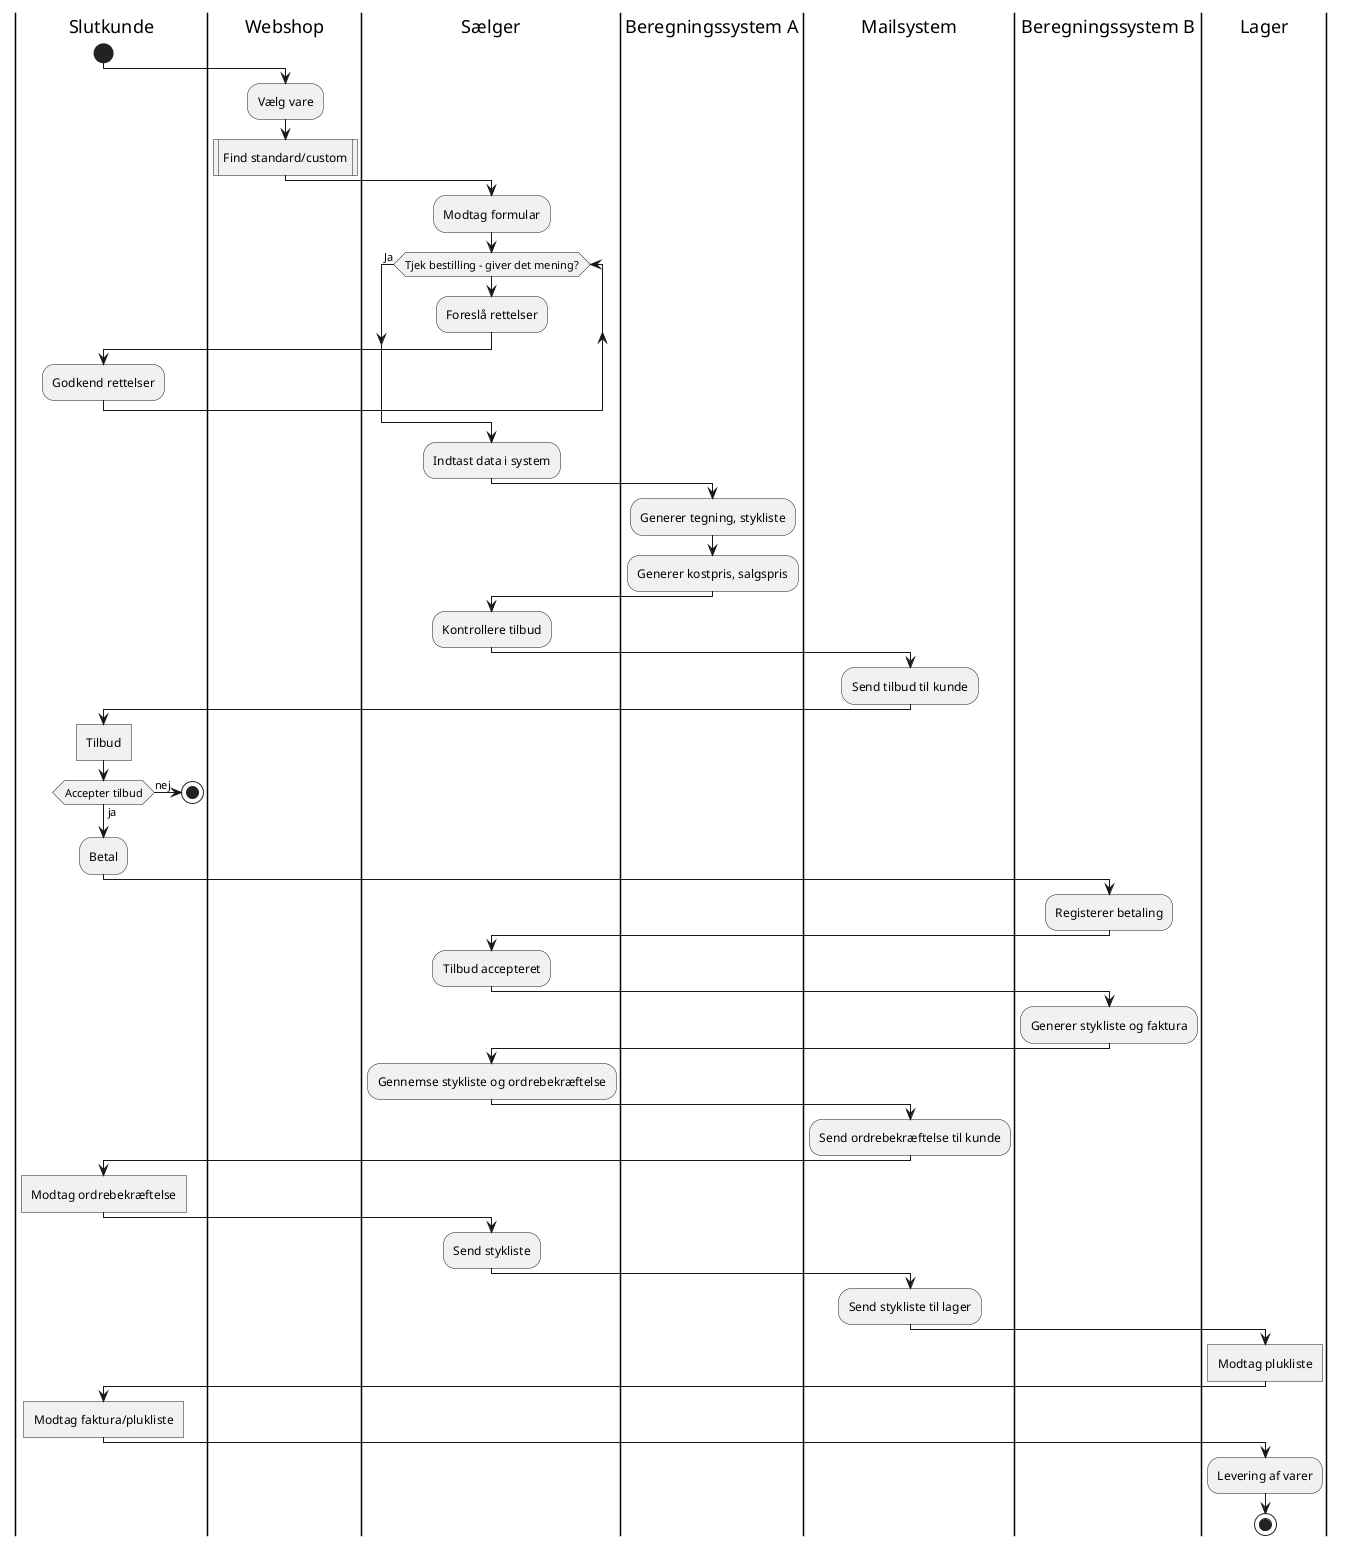 @startuml
'https://plantuml.com/activity-diagram-beta

|Slutkunde|
start
|Webshop|
:Vælg vare;
:Find standard/custom|
|Sælger|
:Modtag formular;
while (Tjek bestilling - giver det mening?)
  |Sælger|
  :Foreslå rettelser;
  |Slutkunde|
  :Godkend rettelser;
endwhile (Ja)

|Sælger|
:Indtast data i system;
|Beregningssystem A|
:Generer tegning, stykliste;
:Generer kostpris, salgspris;
|Sælger|
:Kontrollere tilbud;
|Mailsystem|
:Send tilbud til kunde;
|Slutkunde|
:Tilbud; <<task>>

if (Accepter tilbud) then (nej)
  stop
else (ja)
endif
:Betal;
|Beregningssystem B|
:Registerer betaling;
|Sælger|
:Tilbud accepteret;
|Beregningssystem B|
:Generer stykliste og faktura;
|Sælger|
:Gennemse stykliste og ordrebekræftelse;
|Mailsystem|
:Send ordrebekræftelse til kunde;
|Slutkunde|
:Modtag ordrebekræftelse; <<task>>
|Sælger|
:Send stykliste;
|Mailsystem|
:Send stykliste til lager;
|Lager|
:Modtag plukliste; <<task>>
|Slutkunde|
:Modtag faktura/plukliste; <<task>>
|Lager|
:Levering af varer;
stop


@enduml